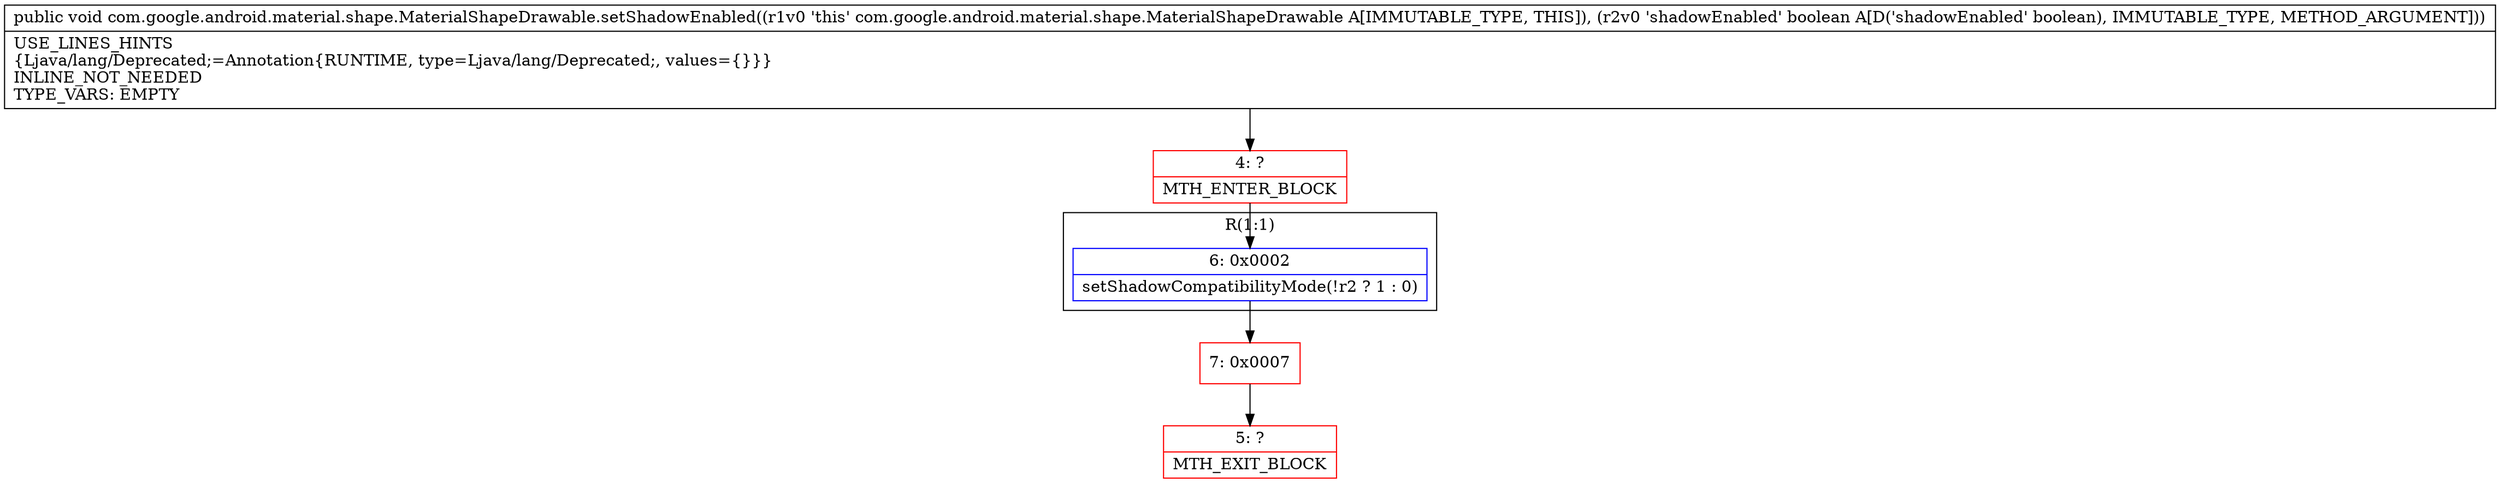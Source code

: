 digraph "CFG forcom.google.android.material.shape.MaterialShapeDrawable.setShadowEnabled(Z)V" {
subgraph cluster_Region_1408556477 {
label = "R(1:1)";
node [shape=record,color=blue];
Node_6 [shape=record,label="{6\:\ 0x0002|setShadowCompatibilityMode(!r2 ? 1 : 0)\l}"];
}
Node_4 [shape=record,color=red,label="{4\:\ ?|MTH_ENTER_BLOCK\l}"];
Node_7 [shape=record,color=red,label="{7\:\ 0x0007}"];
Node_5 [shape=record,color=red,label="{5\:\ ?|MTH_EXIT_BLOCK\l}"];
MethodNode[shape=record,label="{public void com.google.android.material.shape.MaterialShapeDrawable.setShadowEnabled((r1v0 'this' com.google.android.material.shape.MaterialShapeDrawable A[IMMUTABLE_TYPE, THIS]), (r2v0 'shadowEnabled' boolean A[D('shadowEnabled' boolean), IMMUTABLE_TYPE, METHOD_ARGUMENT]))  | USE_LINES_HINTS\l\{Ljava\/lang\/Deprecated;=Annotation\{RUNTIME, type=Ljava\/lang\/Deprecated;, values=\{\}\}\}\lINLINE_NOT_NEEDED\lTYPE_VARS: EMPTY\l}"];
MethodNode -> Node_4;Node_6 -> Node_7;
Node_4 -> Node_6;
Node_7 -> Node_5;
}

